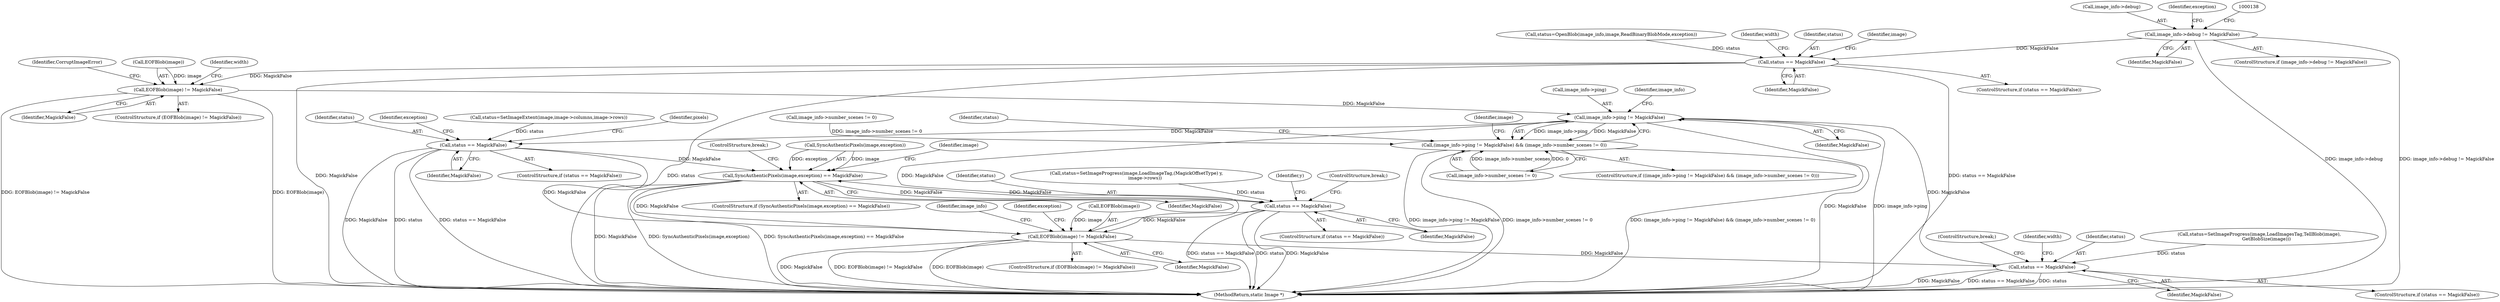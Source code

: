digraph "0_ImageMagick_f6e9d0d9955e85bdd7540b251cd50d598dacc5e6_1@pointer" {
"1000132" [label="(Call,image_info->debug != MagickFalse)"];
"1000170" [label="(Call,status == MagickFalse)"];
"1000191" [label="(Call,EOFBlob(image) != MagickFalse)"];
"1000229" [label="(Call,image_info->ping != MagickFalse)"];
"1000228" [label="(Call,(image_info->ping != MagickFalse) && (image_info->number_scenes != 0))"];
"1000265" [label="(Call,status == MagickFalse)"];
"1000409" [label="(Call,SyncAuthenticPixels(image,exception) == MagickFalse)"];
"1000436" [label="(Call,status == MagickFalse)"];
"1000447" [label="(Call,EOFBlob(image) != MagickFalse)"];
"1000531" [label="(Call,status == MagickFalse)"];
"1000531" [label="(Call,status == MagickFalse)"];
"1000424" [label="(Call,status=SetImageProgress(image,LoadImageTag,(MagickOffsetType) y,\n            image->rows))"];
"1000438" [label="(Identifier,MagickFalse)"];
"1000175" [label="(Identifier,image)"];
"1000321" [label="(Identifier,y)"];
"1000228" [label="(Call,(image_info->ping != MagickFalse) && (image_info->number_scenes != 0))"];
"1000162" [label="(Call,status=OpenBlob(image_info,image,ReadBinaryBlobMode,exception))"];
"1000534" [label="(ControlStructure,break;)"];
"1000409" [label="(Call,SyncAuthenticPixels(image,exception) == MagickFalse)"];
"1000183" [label="(Identifier,width)"];
"1000537" [label="(Identifier,width)"];
"1000549" [label="(MethodReturn,static Image *)"];
"1000242" [label="(Identifier,image)"];
"1000408" [label="(ControlStructure,if (SyncAuthenticPixels(image,exception) == MagickFalse))"];
"1000265" [label="(Call,status == MagickFalse)"];
"1000227" [label="(ControlStructure,if ((image_info->ping != MagickFalse) && (image_info->number_scenes != 0)))"];
"1000436" [label="(Call,status == MagickFalse)"];
"1000136" [label="(Identifier,MagickFalse)"];
"1000170" [label="(Call,status == MagickFalse)"];
"1000267" [label="(Identifier,MagickFalse)"];
"1000266" [label="(Identifier,status)"];
"1000447" [label="(Call,EOFBlob(image) != MagickFalse)"];
"1000270" [label="(Identifier,exception)"];
"1000192" [label="(Call,EOFBlob(image))"];
"1000233" [label="(Identifier,MagickFalse)"];
"1000254" [label="(Call,status=SetImageExtent(image,image->columns,image->rows))"];
"1000169" [label="(ControlStructure,if (status == MagickFalse))"];
"1000439" [label="(ControlStructure,break;)"];
"1000131" [label="(ControlStructure,if (image_info->debug != MagickFalse))"];
"1000133" [label="(Call,image_info->debug)"];
"1000229" [label="(Call,image_info->ping != MagickFalse)"];
"1000530" [label="(ControlStructure,if (status == MagickFalse))"];
"1000230" [label="(Call,image_info->ping)"];
"1000413" [label="(Identifier,MagickFalse)"];
"1000532" [label="(Identifier,status)"];
"1000450" [label="(Identifier,MagickFalse)"];
"1000448" [label="(Call,EOFBlob(image))"];
"1000414" [label="(ControlStructure,break;)"];
"1000196" [label="(Identifier,CorruptImageError)"];
"1000201" [label="(Identifier,width)"];
"1000132" [label="(Call,image_info->debug != MagickFalse)"];
"1000437" [label="(Identifier,status)"];
"1000463" [label="(Identifier,image_info)"];
"1000461" [label="(Call,image_info->number_scenes != 0)"];
"1000533" [label="(Identifier,MagickFalse)"];
"1000236" [label="(Identifier,image_info)"];
"1000234" [label="(Call,image_info->number_scenes != 0)"];
"1000521" [label="(Call,status=SetImageProgress(image,LoadImagesTag,TellBlob(image),\n          GetBlobSize(image)))"];
"1000148" [label="(Identifier,exception)"];
"1000191" [label="(Call,EOFBlob(image) != MagickFalse)"];
"1000453" [label="(Identifier,exception)"];
"1000171" [label="(Identifier,status)"];
"1000255" [label="(Identifier,status)"];
"1000264" [label="(ControlStructure,if (status == MagickFalse))"];
"1000410" [label="(Call,SyncAuthenticPixels(image,exception))"];
"1000279" [label="(Identifier,pixels)"];
"1000435" [label="(ControlStructure,if (status == MagickFalse))"];
"1000194" [label="(Identifier,MagickFalse)"];
"1000190" [label="(ControlStructure,if (EOFBlob(image) != MagickFalse))"];
"1000418" [label="(Identifier,image)"];
"1000172" [label="(Identifier,MagickFalse)"];
"1000446" [label="(ControlStructure,if (EOFBlob(image) != MagickFalse))"];
"1000132" -> "1000131"  [label="AST: "];
"1000132" -> "1000136"  [label="CFG: "];
"1000133" -> "1000132"  [label="AST: "];
"1000136" -> "1000132"  [label="AST: "];
"1000138" -> "1000132"  [label="CFG: "];
"1000148" -> "1000132"  [label="CFG: "];
"1000132" -> "1000549"  [label="DDG: image_info->debug != MagickFalse"];
"1000132" -> "1000549"  [label="DDG: image_info->debug"];
"1000132" -> "1000170"  [label="DDG: MagickFalse"];
"1000170" -> "1000169"  [label="AST: "];
"1000170" -> "1000172"  [label="CFG: "];
"1000171" -> "1000170"  [label="AST: "];
"1000172" -> "1000170"  [label="AST: "];
"1000175" -> "1000170"  [label="CFG: "];
"1000183" -> "1000170"  [label="CFG: "];
"1000170" -> "1000549"  [label="DDG: MagickFalse"];
"1000170" -> "1000549"  [label="DDG: status"];
"1000170" -> "1000549"  [label="DDG: status == MagickFalse"];
"1000162" -> "1000170"  [label="DDG: status"];
"1000170" -> "1000191"  [label="DDG: MagickFalse"];
"1000191" -> "1000190"  [label="AST: "];
"1000191" -> "1000194"  [label="CFG: "];
"1000192" -> "1000191"  [label="AST: "];
"1000194" -> "1000191"  [label="AST: "];
"1000196" -> "1000191"  [label="CFG: "];
"1000201" -> "1000191"  [label="CFG: "];
"1000191" -> "1000549"  [label="DDG: EOFBlob(image) != MagickFalse"];
"1000191" -> "1000549"  [label="DDG: EOFBlob(image)"];
"1000192" -> "1000191"  [label="DDG: image"];
"1000191" -> "1000229"  [label="DDG: MagickFalse"];
"1000229" -> "1000228"  [label="AST: "];
"1000229" -> "1000233"  [label="CFG: "];
"1000230" -> "1000229"  [label="AST: "];
"1000233" -> "1000229"  [label="AST: "];
"1000236" -> "1000229"  [label="CFG: "];
"1000228" -> "1000229"  [label="CFG: "];
"1000229" -> "1000549"  [label="DDG: MagickFalse"];
"1000229" -> "1000549"  [label="DDG: image_info->ping"];
"1000229" -> "1000228"  [label="DDG: image_info->ping"];
"1000229" -> "1000228"  [label="DDG: MagickFalse"];
"1000531" -> "1000229"  [label="DDG: MagickFalse"];
"1000447" -> "1000229"  [label="DDG: MagickFalse"];
"1000229" -> "1000265"  [label="DDG: MagickFalse"];
"1000228" -> "1000227"  [label="AST: "];
"1000228" -> "1000234"  [label="CFG: "];
"1000234" -> "1000228"  [label="AST: "];
"1000242" -> "1000228"  [label="CFG: "];
"1000255" -> "1000228"  [label="CFG: "];
"1000228" -> "1000549"  [label="DDG: (image_info->ping != MagickFalse) && (image_info->number_scenes != 0)"];
"1000228" -> "1000549"  [label="DDG: image_info->ping != MagickFalse"];
"1000228" -> "1000549"  [label="DDG: image_info->number_scenes != 0"];
"1000461" -> "1000228"  [label="DDG: image_info->number_scenes != 0"];
"1000234" -> "1000228"  [label="DDG: image_info->number_scenes"];
"1000234" -> "1000228"  [label="DDG: 0"];
"1000265" -> "1000264"  [label="AST: "];
"1000265" -> "1000267"  [label="CFG: "];
"1000266" -> "1000265"  [label="AST: "];
"1000267" -> "1000265"  [label="AST: "];
"1000270" -> "1000265"  [label="CFG: "];
"1000279" -> "1000265"  [label="CFG: "];
"1000265" -> "1000549"  [label="DDG: status == MagickFalse"];
"1000265" -> "1000549"  [label="DDG: MagickFalse"];
"1000265" -> "1000549"  [label="DDG: status"];
"1000254" -> "1000265"  [label="DDG: status"];
"1000265" -> "1000409"  [label="DDG: MagickFalse"];
"1000265" -> "1000447"  [label="DDG: MagickFalse"];
"1000409" -> "1000408"  [label="AST: "];
"1000409" -> "1000413"  [label="CFG: "];
"1000410" -> "1000409"  [label="AST: "];
"1000413" -> "1000409"  [label="AST: "];
"1000414" -> "1000409"  [label="CFG: "];
"1000418" -> "1000409"  [label="CFG: "];
"1000409" -> "1000549"  [label="DDG: SyncAuthenticPixels(image,exception) == MagickFalse"];
"1000409" -> "1000549"  [label="DDG: MagickFalse"];
"1000409" -> "1000549"  [label="DDG: SyncAuthenticPixels(image,exception)"];
"1000410" -> "1000409"  [label="DDG: image"];
"1000410" -> "1000409"  [label="DDG: exception"];
"1000436" -> "1000409"  [label="DDG: MagickFalse"];
"1000409" -> "1000436"  [label="DDG: MagickFalse"];
"1000409" -> "1000447"  [label="DDG: MagickFalse"];
"1000436" -> "1000435"  [label="AST: "];
"1000436" -> "1000438"  [label="CFG: "];
"1000437" -> "1000436"  [label="AST: "];
"1000438" -> "1000436"  [label="AST: "];
"1000439" -> "1000436"  [label="CFG: "];
"1000321" -> "1000436"  [label="CFG: "];
"1000436" -> "1000549"  [label="DDG: status == MagickFalse"];
"1000436" -> "1000549"  [label="DDG: status"];
"1000436" -> "1000549"  [label="DDG: MagickFalse"];
"1000424" -> "1000436"  [label="DDG: status"];
"1000436" -> "1000447"  [label="DDG: MagickFalse"];
"1000447" -> "1000446"  [label="AST: "];
"1000447" -> "1000450"  [label="CFG: "];
"1000448" -> "1000447"  [label="AST: "];
"1000450" -> "1000447"  [label="AST: "];
"1000453" -> "1000447"  [label="CFG: "];
"1000463" -> "1000447"  [label="CFG: "];
"1000447" -> "1000549"  [label="DDG: MagickFalse"];
"1000447" -> "1000549"  [label="DDG: EOFBlob(image) != MagickFalse"];
"1000447" -> "1000549"  [label="DDG: EOFBlob(image)"];
"1000448" -> "1000447"  [label="DDG: image"];
"1000447" -> "1000531"  [label="DDG: MagickFalse"];
"1000531" -> "1000530"  [label="AST: "];
"1000531" -> "1000533"  [label="CFG: "];
"1000532" -> "1000531"  [label="AST: "];
"1000533" -> "1000531"  [label="AST: "];
"1000537" -> "1000531"  [label="CFG: "];
"1000534" -> "1000531"  [label="CFG: "];
"1000531" -> "1000549"  [label="DDG: MagickFalse"];
"1000531" -> "1000549"  [label="DDG: status == MagickFalse"];
"1000531" -> "1000549"  [label="DDG: status"];
"1000521" -> "1000531"  [label="DDG: status"];
}
